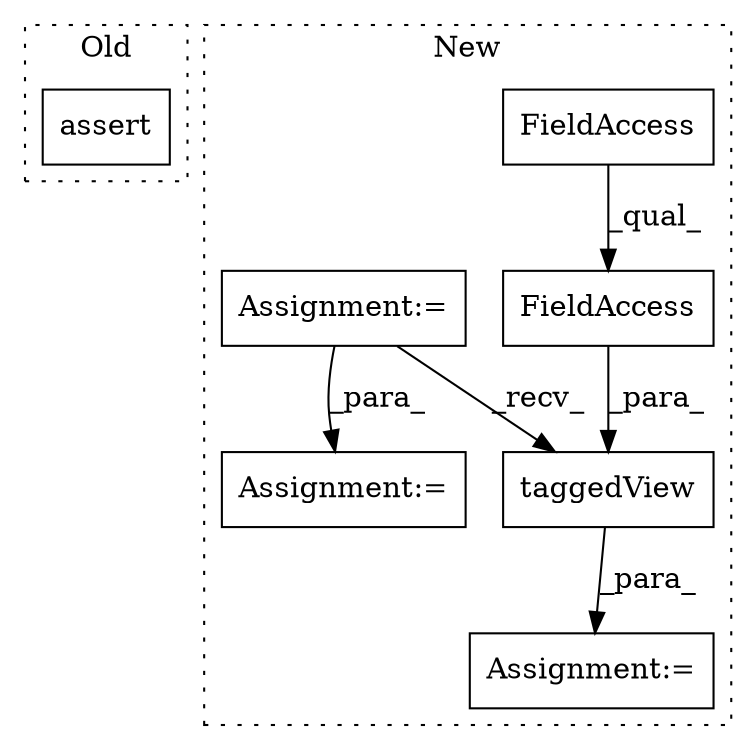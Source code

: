 digraph G {
subgraph cluster0 {
1 [label="assert" a="6" s="1970" l="7" shape="box"];
label = "Old";
style="dotted";
}
subgraph cluster1 {
2 [label="taggedView" a="32" s="2513,2556" l="11,1" shape="box"];
3 [label="FieldAccess" a="22" s="2531" l="25" shape="box"];
4 [label="FieldAccess" a="22" s="2531" l="16" shape="box"];
5 [label="Assignment:=" a="7" s="1977" l="5" shape="box"];
6 [label="Assignment:=" a="7" s="2506" l="1" shape="box"];
7 [label="Assignment:=" a="7" s="2472" l="1" shape="box"];
label = "New";
style="dotted";
}
2 -> 6 [label="_para_"];
3 -> 2 [label="_para_"];
4 -> 3 [label="_qual_"];
5 -> 2 [label="_recv_"];
5 -> 7 [label="_para_"];
}